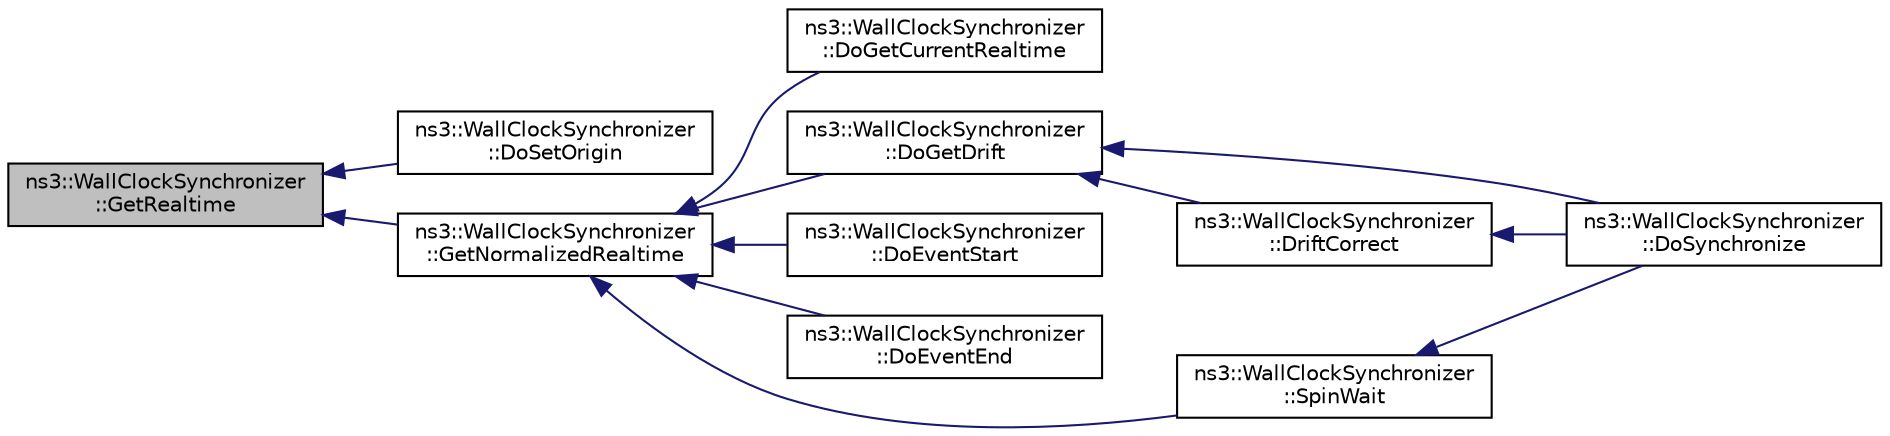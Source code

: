 digraph "ns3::WallClockSynchronizer::GetRealtime"
{
  edge [fontname="Helvetica",fontsize="10",labelfontname="Helvetica",labelfontsize="10"];
  node [fontname="Helvetica",fontsize="10",shape=record];
  rankdir="LR";
  Node1 [label="ns3::WallClockSynchronizer\l::GetRealtime",height=0.2,width=0.4,color="black", fillcolor="grey75", style="filled", fontcolor="black"];
  Node1 -> Node2 [dir="back",color="midnightblue",fontsize="10",style="solid"];
  Node2 [label="ns3::WallClockSynchronizer\l::DoSetOrigin",height=0.2,width=0.4,color="black", fillcolor="white", style="filled",URL="$d4/d79/classns3_1_1WallClockSynchronizer.html#a02506cfe3b04fc38adf900dde5785d49",tooltip="Establish a correspondence between a simulation time and a wall-clock (real) time. "];
  Node1 -> Node3 [dir="back",color="midnightblue",fontsize="10",style="solid"];
  Node3 [label="ns3::WallClockSynchronizer\l::GetNormalizedRealtime",height=0.2,width=0.4,color="black", fillcolor="white", style="filled",URL="$d4/d79/classns3_1_1WallClockSynchronizer.html#a1a9757f294c7677e211b19ef10867780",tooltip="Get the current normalized real time, in ns. "];
  Node3 -> Node4 [dir="back",color="midnightblue",fontsize="10",style="solid"];
  Node4 [label="ns3::WallClockSynchronizer\l::DoGetCurrentRealtime",height=0.2,width=0.4,color="black", fillcolor="white", style="filled",URL="$d4/d79/classns3_1_1WallClockSynchronizer.html#a8cf87080dc50fa9713ae182bfdd3155e",tooltip="Retrieve the value of the origin of the underlying normalized wall clock time in Time resolution unit..."];
  Node3 -> Node5 [dir="back",color="midnightblue",fontsize="10",style="solid"];
  Node5 [label="ns3::WallClockSynchronizer\l::DoGetDrift",height=0.2,width=0.4,color="black", fillcolor="white", style="filled",URL="$d4/d79/classns3_1_1WallClockSynchronizer.html#a8f7eb1d2c3fd95183d566f8aa67a4282",tooltip="Get the drift between the real time clock used to synchronize the simulation and the current simulati..."];
  Node5 -> Node6 [dir="back",color="midnightblue",fontsize="10",style="solid"];
  Node6 [label="ns3::WallClockSynchronizer\l::DoSynchronize",height=0.2,width=0.4,color="black", fillcolor="white", style="filled",URL="$d4/d79/classns3_1_1WallClockSynchronizer.html#a2239c8d81f229d97bf4a3585031fb5ea",tooltip="Wait until the real time is in sync with the specified simulation time. "];
  Node5 -> Node7 [dir="back",color="midnightblue",fontsize="10",style="solid"];
  Node7 [label="ns3::WallClockSynchronizer\l::DriftCorrect",height=0.2,width=0.4,color="black", fillcolor="white", style="filled",URL="$d4/d79/classns3_1_1WallClockSynchronizer.html#af9eaa5c3014c416b69176fa2234aee90",tooltip="Compute a correction to the nominal delay to account for realtime drift since the last DoSynchronize..."];
  Node7 -> Node6 [dir="back",color="midnightblue",fontsize="10",style="solid"];
  Node3 -> Node8 [dir="back",color="midnightblue",fontsize="10",style="solid"];
  Node8 [label="ns3::WallClockSynchronizer\l::DoEventStart",height=0.2,width=0.4,color="black", fillcolor="white", style="filled",URL="$d4/d79/classns3_1_1WallClockSynchronizer.html#ac38fdef4f4c95aff0db1a5873415eadf",tooltip="Record the normalized real time at which the current event is starting execution. ..."];
  Node3 -> Node9 [dir="back",color="midnightblue",fontsize="10",style="solid"];
  Node9 [label="ns3::WallClockSynchronizer\l::DoEventEnd",height=0.2,width=0.4,color="black", fillcolor="white", style="filled",URL="$d4/d79/classns3_1_1WallClockSynchronizer.html#adcd280b6ae11a7a1e3f9c4ee6a99aff3",tooltip="Return the amount of real time elapsed since the last call to EventStart. "];
  Node3 -> Node10 [dir="back",color="midnightblue",fontsize="10",style="solid"];
  Node10 [label="ns3::WallClockSynchronizer\l::SpinWait",height=0.2,width=0.4,color="black", fillcolor="white", style="filled",URL="$d4/d79/classns3_1_1WallClockSynchronizer.html#aa236882980f6c82e0e7f716e670e5c1f",tooltip="Do a busy-wait until the normalized realtime equals the argument or the condition variable becomes tr..."];
  Node10 -> Node6 [dir="back",color="midnightblue",fontsize="10",style="solid"];
}
